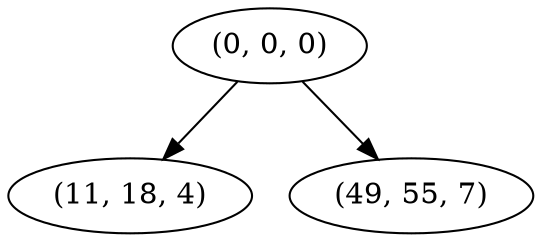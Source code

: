 digraph tree {
    "(0, 0, 0)";
    "(11, 18, 4)";
    "(49, 55, 7)";
    "(0, 0, 0)" -> "(11, 18, 4)";
    "(0, 0, 0)" -> "(49, 55, 7)";
}
